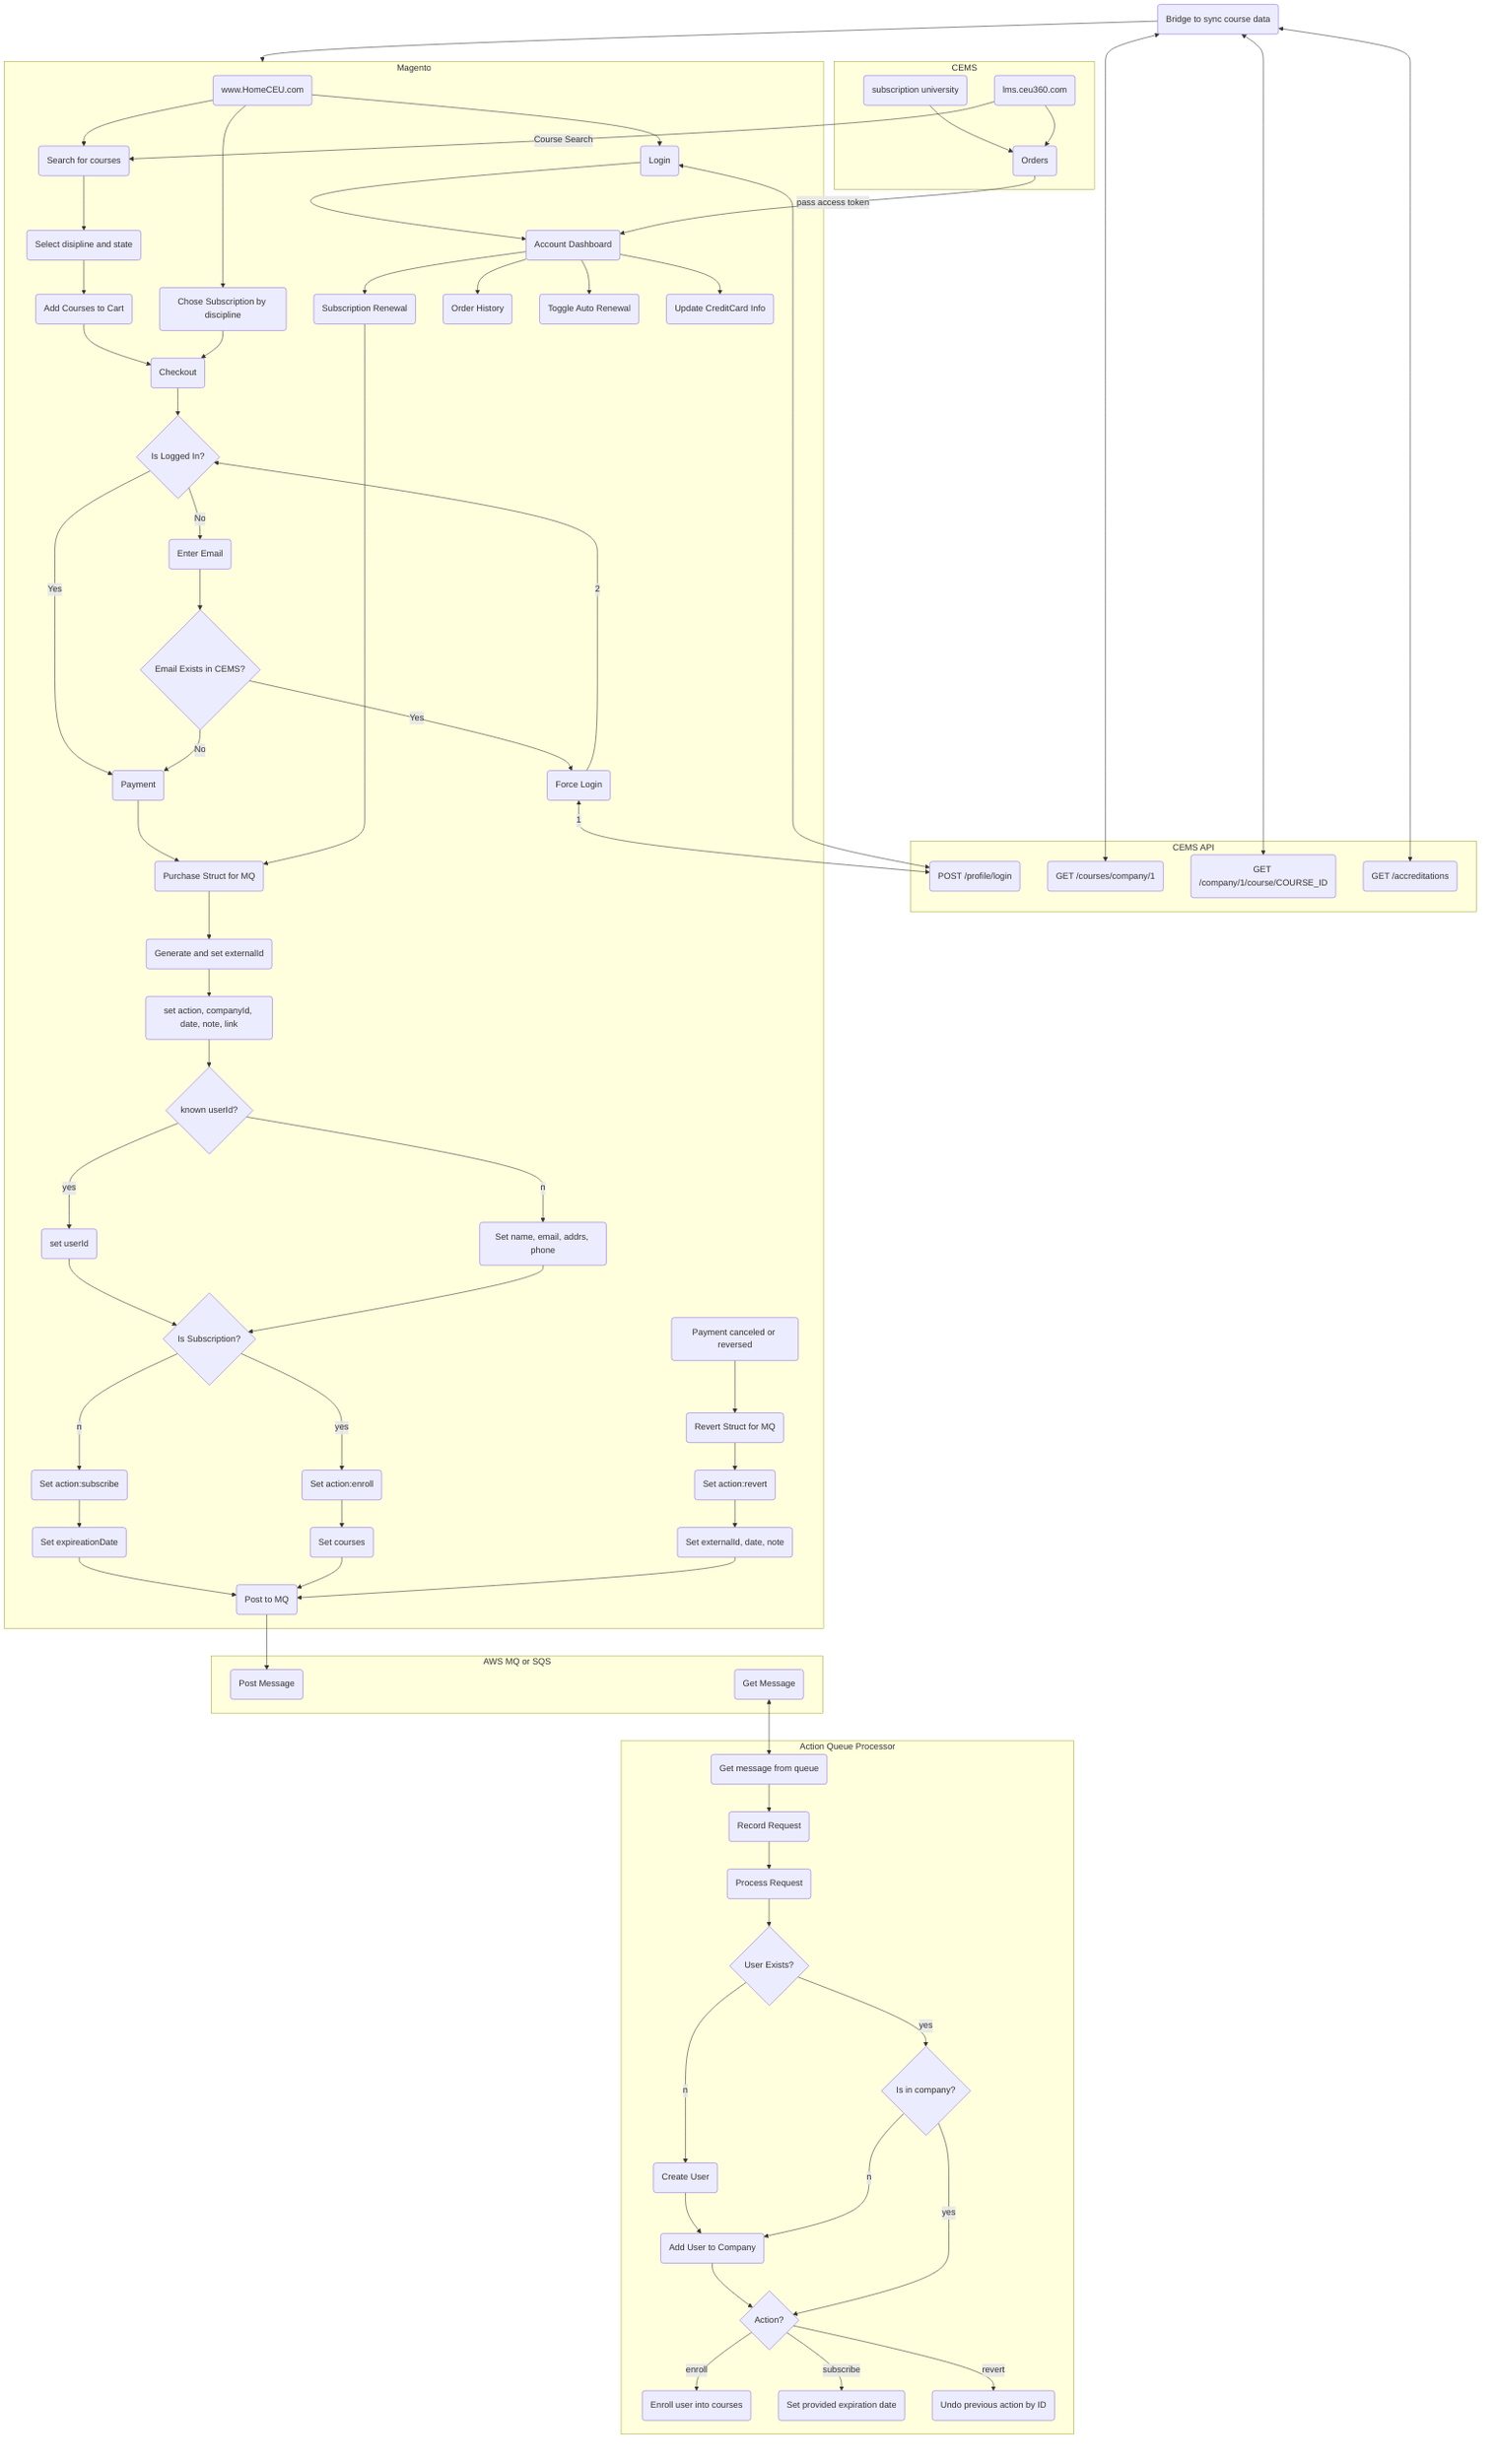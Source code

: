 flowchart TD
%% TB BT RL LR



  subgraph API [CEMS API]
    ApiLogin(POST /profile/login)
    CourseList(GET /courses/company/1)
    CourseDetail(GET /company/1/course/COURSE_ID)
    Approvals(GET /accreditations)
  end

  B(Bridge to sync course data)
    B  --> Magento
    B <--> CourseList
    B <--> CourseDetail
    B <--> Approvals


  subgraph AWSMQ[AWS MQ or SQS]
    MQPost(Post Message)
    MQGet(Get Message)
  end

  subgraph AQP [Action Queue Processor]
    MQGet <-->
    FetchAction(Get message from queue) -->
    RecordRequest(Record Request) -->
    ProcessRequest(Process Request) -->
    UserExists{User Exists?}
    CreateUser(Create User)
    IsInCompany{Is in company?}
    AddUserToCompany(Add User to Company)
    ProcessAction{Action?}
    Enroll(Enroll user into courses)
    SetExpDate(Set provided expiration date)
    Revert(Undo previous action by ID)

    UserExists --no--> CreateUser --> AddUserToCompany
    UserExists --yes--> IsInCompany

    IsInCompany --no--> AddUserToCompany --> ProcessAction
    IsInCompany --yes--> ProcessAction

    ProcessAction --subscribe--> SetExpDate
    ProcessAction --enroll--> Enroll
    ProcessAction --revert--> Revert
  end

  subgraph Magento
    M(www.HomeCEU.com)
    AD(Account Dashboard)
    MSearch(Search for courses)
    LSelect(Select disipline and state)
    SubSel(Chose Subscription by discipline)
    Add2Cart(Add Courses to Cart)
    Checkout(Checkout)
    IsLoggedIn{Is Logged In?}
    EnterEmail(Enter Email)
    EmailExists{Email Exists in CEMS?}
    ForceLogin(Force Login)
    SubRenewal(Subscription Renewal)
    PayCancel(Payment canceled or reversed)
    Payment(Payment)

    

    M --> MSearch --> LSelect --> Add2Cart --> Checkout
    M --> SubSel --> Checkout

    Checkout --> IsLoggedIn
      IsLoggedIn -- Yes --> Payment
      IsLoggedIn -- No --> EnterEmail

    EnterEmail --> EmailExists
      EmailExists -- No --> Payment
      EmailExists -- Yes --> ForceLogin --2--> IsLoggedIn

    PurchaseStruct(Purchase Struct for MQ)
    RevertStruct(Revert Struct for MQ)
    Post2MQ(Post to MQ) --> MQPost

    PurchaseStruct
    -->GenID(Generate and set externalId)
    -->SetStructFields(set action, companyId, date, note, link)
    -->KnowUserId(Variable Fields)
    
    IsSubscription{Is Subscription?}
      IsSubscription 
        --no--> SetActionSubscribe(Set action:subscribe)
        --> SetExp(Set expireationDate)
        --> Post2MQ
      IsSubscription
        --yes--> SetActionEnroll(Set action:enroll)
        --> SetCrs(Set courses)
        --> Post2MQ

    KnowUserId{known userId?}
      KnowUserId
        --yes--> Suid(set userId)
        --> IsSubscription
      KnowUserId
        --no-->SetGuest(Set name, email, addrs, phone)
        --> IsSubscription

    RevertStruct
      --> SetActionRevert(Set action:revert)
      --> SetRevert(Set externalId, date, note)
      --> Post2MQ


    Payment --> PurchaseStruct

    ForceLogin <--1--> ApiLogin
    SubRenewal --> PurchaseStruct
    PayCancel --> RevertStruct

    M --> CemsLogin(Login) <--> ApiLogin
    CemsLogin --> AD

    AD --> OrderHistory(Order History)
    AD --> SubRenewal
    AD --> ToggleAutoRenewal(Toggle Auto Renewal)
    AD --> UpdateCC(Update CreditCard Info)

  end




  subgraph CEMS
    MS(subscription university)
    C(lms.ceu360.com)
    Orders(Orders)

    MS --> Orders
    C --> Orders
    Orders --pass access token--> AD

    C --Course Search--> MSearch
  end